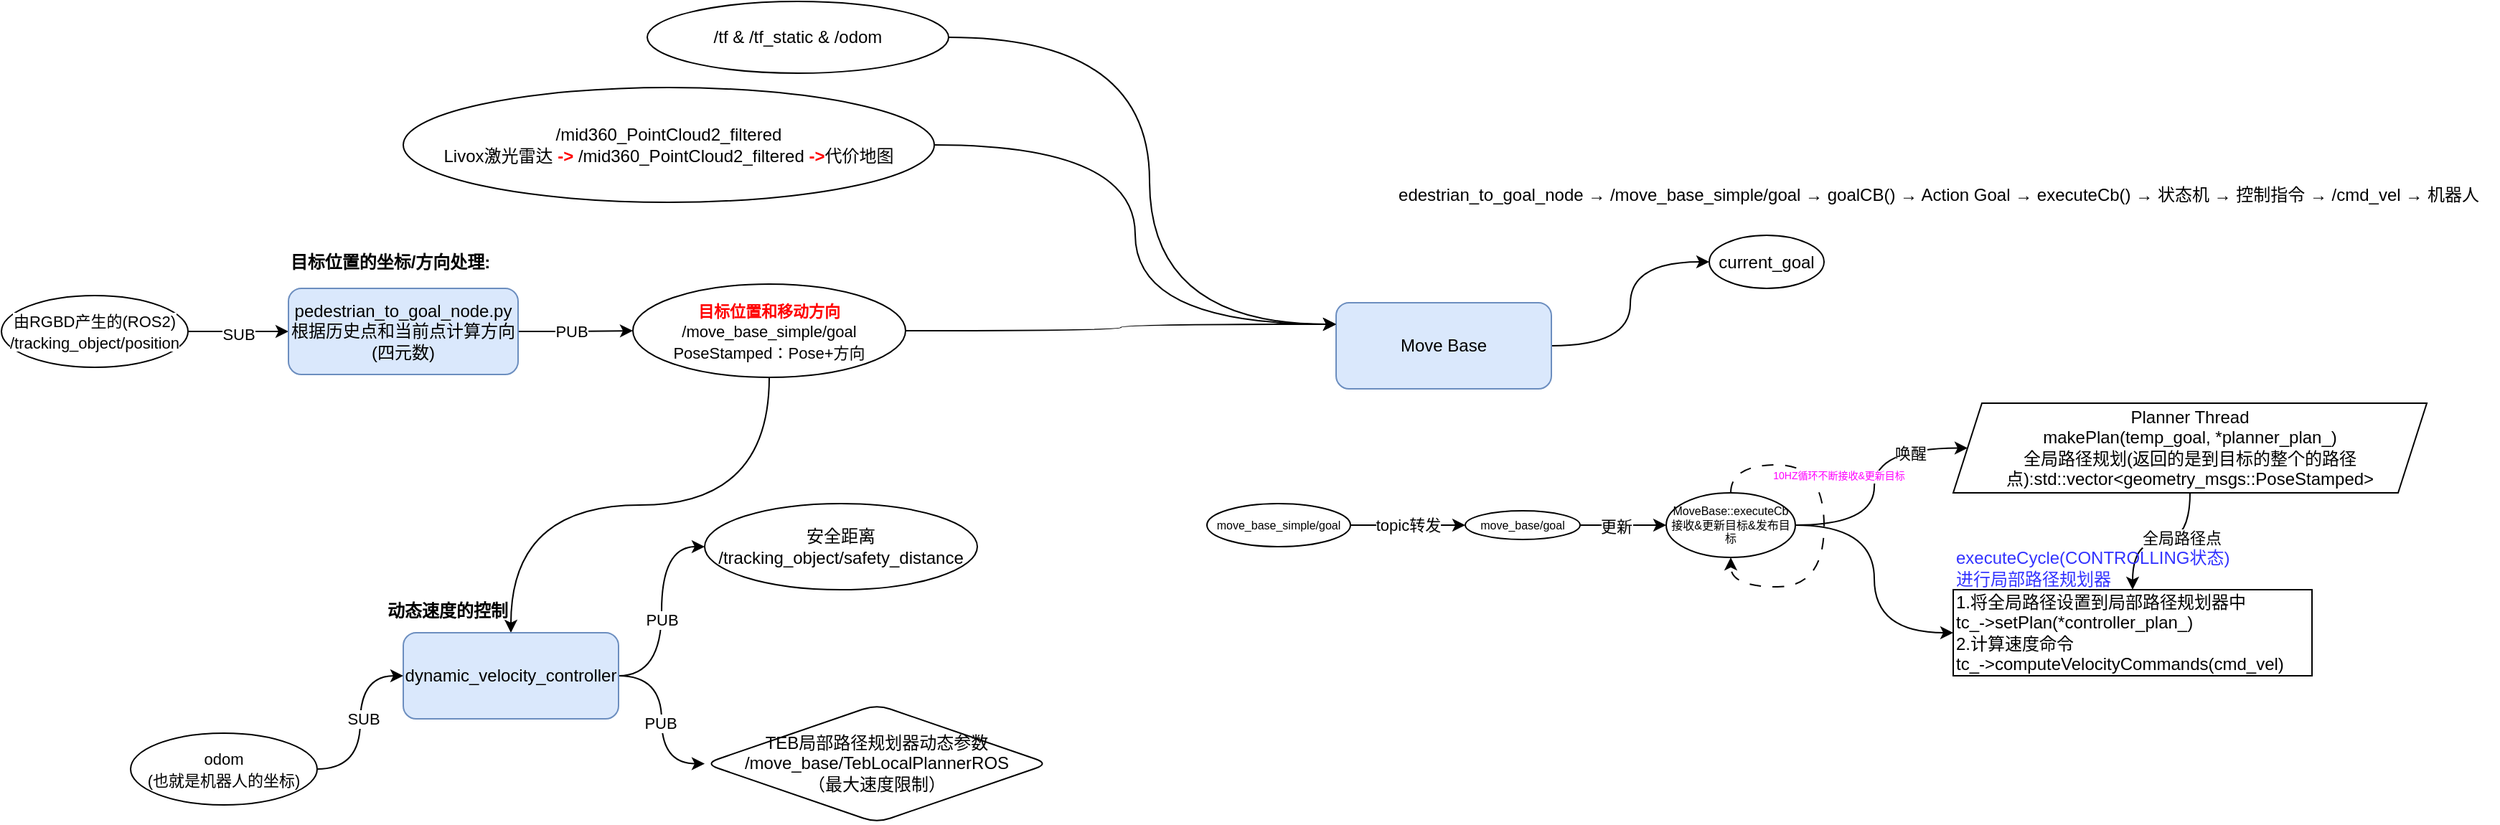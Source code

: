 <mxfile version="28.2.3">
  <diagram name="第 1 页" id="JocW46uq9P6UCGH1JRsc">
    <mxGraphModel dx="452" dy="255" grid="1" gridSize="10" guides="1" tooltips="1" connect="1" arrows="1" fold="1" page="1" pageScale="1" pageWidth="2339" pageHeight="3300" math="0" shadow="0">
      <root>
        <mxCell id="0" />
        <mxCell id="1" parent="0" />
        <mxCell id="tgirtB-t3Bg2d2rDa6on-3" style="edgeStyle=orthogonalEdgeStyle;curved=1;rounded=0;orthogonalLoop=1;jettySize=auto;html=1;exitX=0;exitY=0.5;exitDx=0;exitDy=0;startArrow=classic;startFill=1;endArrow=none;endFill=0;entryX=1;entryY=0.5;entryDx=0;entryDy=0;" parent="1" source="tgirtB-t3Bg2d2rDa6on-1" target="tgirtB-t3Bg2d2rDa6on-6" edge="1">
          <mxGeometry relative="1" as="geometry">
            <mxPoint x="170" y="240" as="targetPoint" />
          </mxGeometry>
        </mxCell>
        <mxCell id="tgirtB-t3Bg2d2rDa6on-8" value="SUB" style="edgeLabel;html=1;align=center;verticalAlign=middle;resizable=0;points=[];" parent="tgirtB-t3Bg2d2rDa6on-3" vertex="1" connectable="0">
          <mxGeometry x="0.008" y="2" relative="1" as="geometry">
            <mxPoint as="offset" />
          </mxGeometry>
        </mxCell>
        <mxCell id="tgirtB-t3Bg2d2rDa6on-5" style="edgeStyle=orthogonalEdgeStyle;curved=1;rounded=0;orthogonalLoop=1;jettySize=auto;html=1;exitX=1;exitY=0.5;exitDx=0;exitDy=0;entryX=0;entryY=0.5;entryDx=0;entryDy=0;" parent="1" source="tgirtB-t3Bg2d2rDa6on-1" target="tgirtB-t3Bg2d2rDa6on-7" edge="1">
          <mxGeometry relative="1" as="geometry">
            <mxPoint x="670" y="210" as="targetPoint" />
          </mxGeometry>
        </mxCell>
        <mxCell id="tgirtB-t3Bg2d2rDa6on-9" value="PUB" style="edgeLabel;html=1;align=center;verticalAlign=middle;resizable=0;points=[];" parent="tgirtB-t3Bg2d2rDa6on-5" vertex="1" connectable="0">
          <mxGeometry x="-0.125" y="2" relative="1" as="geometry">
            <mxPoint x="2" y="2" as="offset" />
          </mxGeometry>
        </mxCell>
        <mxCell id="tgirtB-t3Bg2d2rDa6on-1" value="pedestrian_to_goal_node.py&lt;br&gt;根据历史点和当前点计算方向(四元数)" style="rounded=1;whiteSpace=wrap;html=1;fillColor=#dae8fc;strokeColor=#6c8ebf;" parent="1" vertex="1">
          <mxGeometry x="390" y="210" width="160" height="60" as="geometry" />
        </mxCell>
        <mxCell id="tgirtB-t3Bg2d2rDa6on-6" value="&lt;span style=&quot;font-size: 11px; text-wrap-mode: nowrap; background-color: rgb(255, 255, 255);&quot;&gt;由RGBD产生的(ROS2)&lt;br&gt;/tracking_object/position&lt;/span&gt;" style="ellipse;whiteSpace=wrap;html=1;" parent="1" vertex="1">
          <mxGeometry x="190" y="215" width="130" height="50" as="geometry" />
        </mxCell>
        <mxCell id="tgirtB-t3Bg2d2rDa6on-30" style="edgeStyle=orthogonalEdgeStyle;curved=1;rounded=0;orthogonalLoop=1;jettySize=auto;html=1;exitX=0.5;exitY=1;exitDx=0;exitDy=0;entryX=0.5;entryY=0;entryDx=0;entryDy=0;" parent="1" source="tgirtB-t3Bg2d2rDa6on-7" target="tgirtB-t3Bg2d2rDa6on-10" edge="1">
          <mxGeometry relative="1" as="geometry" />
        </mxCell>
        <mxCell id="tgirtB-t3Bg2d2rDa6on-32" style="edgeStyle=orthogonalEdgeStyle;curved=1;rounded=0;orthogonalLoop=1;jettySize=auto;html=1;exitX=1;exitY=0.5;exitDx=0;exitDy=0;entryX=0;entryY=0.25;entryDx=0;entryDy=0;" parent="1" source="tgirtB-t3Bg2d2rDa6on-7" target="tgirtB-t3Bg2d2rDa6on-31" edge="1">
          <mxGeometry relative="1" as="geometry" />
        </mxCell>
        <mxCell id="tgirtB-t3Bg2d2rDa6on-7" value="&lt;span style=&quot;background-color: rgb(255, 255, 255);&quot;&gt;&lt;span style=&quot;font-size: 11px; text-wrap-mode: nowrap;&quot;&gt;&lt;font style=&quot;color: rgb(255, 0, 0);&quot;&gt;&lt;b&gt;目标位置和移动方向&lt;/b&gt;&lt;/font&gt;&lt;br&gt;/move_base_simple/goal&lt;/span&gt;&lt;br&gt;&lt;span style=&quot;font-size: 11px; text-wrap-mode: nowrap;&quot;&gt;PoseStamped：Pose+方向&lt;/span&gt;&lt;/span&gt;" style="ellipse;whiteSpace=wrap;html=1;" parent="1" vertex="1">
          <mxGeometry x="630" y="207" width="190" height="65" as="geometry" />
        </mxCell>
        <mxCell id="tgirtB-t3Bg2d2rDa6on-21" style="edgeStyle=orthogonalEdgeStyle;curved=1;rounded=0;orthogonalLoop=1;jettySize=auto;html=1;exitX=1;exitY=0.5;exitDx=0;exitDy=0;entryX=0;entryY=0.5;entryDx=0;entryDy=0;" parent="1" source="tgirtB-t3Bg2d2rDa6on-10" target="tgirtB-t3Bg2d2rDa6on-20" edge="1">
          <mxGeometry relative="1" as="geometry" />
        </mxCell>
        <mxCell id="tgirtB-t3Bg2d2rDa6on-27" value="PUB" style="edgeLabel;html=1;align=center;verticalAlign=middle;resizable=0;points=[];" parent="tgirtB-t3Bg2d2rDa6on-21" vertex="1" connectable="0">
          <mxGeometry x="-0.076" relative="1" as="geometry">
            <mxPoint as="offset" />
          </mxGeometry>
        </mxCell>
        <mxCell id="tgirtB-t3Bg2d2rDa6on-25" value="" style="edgeStyle=orthogonalEdgeStyle;curved=1;rounded=0;orthogonalLoop=1;jettySize=auto;html=1;" parent="1" source="tgirtB-t3Bg2d2rDa6on-10" target="tgirtB-t3Bg2d2rDa6on-24" edge="1">
          <mxGeometry relative="1" as="geometry" />
        </mxCell>
        <mxCell id="tgirtB-t3Bg2d2rDa6on-28" value="PUB" style="edgeLabel;html=1;align=center;verticalAlign=middle;resizable=0;points=[];" parent="tgirtB-t3Bg2d2rDa6on-25" vertex="1" connectable="0">
          <mxGeometry x="0.036" y="-1" relative="1" as="geometry">
            <mxPoint as="offset" />
          </mxGeometry>
        </mxCell>
        <mxCell id="tgirtB-t3Bg2d2rDa6on-10" value="dynamic_velocity_controller" style="rounded=1;whiteSpace=wrap;html=1;fillColor=#dae8fc;strokeColor=#6c8ebf;" parent="1" vertex="1">
          <mxGeometry x="470" y="450" width="150" height="60" as="geometry" />
        </mxCell>
        <mxCell id="tgirtB-t3Bg2d2rDa6on-16" style="edgeStyle=orthogonalEdgeStyle;curved=1;rounded=0;orthogonalLoop=1;jettySize=auto;html=1;exitX=1;exitY=0.5;exitDx=0;exitDy=0;entryX=0;entryY=0.5;entryDx=0;entryDy=0;" parent="1" source="tgirtB-t3Bg2d2rDa6on-15" target="tgirtB-t3Bg2d2rDa6on-10" edge="1">
          <mxGeometry relative="1" as="geometry" />
        </mxCell>
        <mxCell id="tgirtB-t3Bg2d2rDa6on-17" value="SUB" style="edgeLabel;html=1;align=center;verticalAlign=middle;resizable=0;points=[];" parent="tgirtB-t3Bg2d2rDa6on-16" vertex="1" connectable="0">
          <mxGeometry x="0.049" y="-2" relative="1" as="geometry">
            <mxPoint as="offset" />
          </mxGeometry>
        </mxCell>
        <mxCell id="tgirtB-t3Bg2d2rDa6on-15" value="&lt;div&gt;&lt;span style=&quot;font-size: 11px; text-wrap-mode: nowrap;&quot;&gt;odom&lt;/span&gt;&lt;/div&gt;&lt;div&gt;&lt;span style=&quot;font-size: 11px; text-wrap-mode: nowrap;&quot;&gt;(也就是机器人的坐标)&lt;/span&gt;&lt;/div&gt;" style="ellipse;whiteSpace=wrap;html=1;" parent="1" vertex="1">
          <mxGeometry x="280" y="520" width="130" height="50" as="geometry" />
        </mxCell>
        <mxCell id="tgirtB-t3Bg2d2rDa6on-19" value="目标位置的坐标/方向处理:" style="text;strokeColor=none;align=center;fillColor=none;html=1;verticalAlign=middle;whiteSpace=wrap;rounded=0;fontStyle=1" parent="1" vertex="1">
          <mxGeometry x="390" y="177" width="142" height="30" as="geometry" />
        </mxCell>
        <mxCell id="tgirtB-t3Bg2d2rDa6on-20" value="安全距离&lt;br&gt;/tracking_object/safety_distance" style="ellipse;whiteSpace=wrap;html=1;" parent="1" vertex="1">
          <mxGeometry x="680" y="360" width="190" height="60" as="geometry" />
        </mxCell>
        <mxCell id="tgirtB-t3Bg2d2rDa6on-24" value="TEB局部路径规划器动态参数&lt;br&gt;/move_base/TebLocalPlannerROS&lt;br&gt;（最大速度限制）" style="rhombus;whiteSpace=wrap;html=1;rounded=1;" parent="1" vertex="1">
          <mxGeometry x="680" y="500" width="240" height="82.5" as="geometry" />
        </mxCell>
        <mxCell id="tgirtB-t3Bg2d2rDa6on-29" value="动态速度的控制" style="text;strokeColor=none;align=center;fillColor=none;html=1;verticalAlign=middle;whiteSpace=wrap;rounded=0;fontStyle=1" parent="1" vertex="1">
          <mxGeometry x="430" y="420" width="142" height="30" as="geometry" />
        </mxCell>
        <mxCell id="bKKhn9Pamj0dwOwQ77PS-11" style="edgeStyle=orthogonalEdgeStyle;curved=1;rounded=0;orthogonalLoop=1;jettySize=auto;html=1;exitX=1;exitY=0.5;exitDx=0;exitDy=0;entryX=0;entryY=0.5;entryDx=0;entryDy=0;" edge="1" parent="1" source="tgirtB-t3Bg2d2rDa6on-31" target="bKKhn9Pamj0dwOwQ77PS-10">
          <mxGeometry relative="1" as="geometry" />
        </mxCell>
        <mxCell id="tgirtB-t3Bg2d2rDa6on-31" value="Move Base" style="rounded=1;whiteSpace=wrap;html=1;fillColor=#dae8fc;strokeColor=#6c8ebf;" parent="1" vertex="1">
          <mxGeometry x="1120" y="220" width="150" height="60" as="geometry" />
        </mxCell>
        <mxCell id="tgirtB-t3Bg2d2rDa6on-34" style="edgeStyle=orthogonalEdgeStyle;curved=1;rounded=0;orthogonalLoop=1;jettySize=auto;html=1;exitX=1;exitY=0.5;exitDx=0;exitDy=0;entryX=0;entryY=0.25;entryDx=0;entryDy=0;" parent="1" source="tgirtB-t3Bg2d2rDa6on-33" target="tgirtB-t3Bg2d2rDa6on-31" edge="1">
          <mxGeometry relative="1" as="geometry" />
        </mxCell>
        <mxCell id="tgirtB-t3Bg2d2rDa6on-33" value="/mid360_PointCloud2_filtered&lt;br&gt;Livox激光雷达 &lt;b&gt;&lt;font style=&quot;color: rgb(255, 0, 0);&quot;&gt;-&amp;gt;&lt;/font&gt;&lt;/b&gt; /mid360_PointCloud2_filtered &lt;b&gt;&lt;font style=&quot;color: rgb(255, 0, 0);&quot;&gt;-&amp;gt;&lt;/font&gt;&lt;/b&gt;代价地图" style="ellipse;whiteSpace=wrap;html=1;" parent="1" vertex="1">
          <mxGeometry x="470" y="70" width="370" height="80" as="geometry" />
        </mxCell>
        <mxCell id="tgirtB-t3Bg2d2rDa6on-36" style="edgeStyle=orthogonalEdgeStyle;curved=1;rounded=0;orthogonalLoop=1;jettySize=auto;html=1;exitX=1;exitY=0.5;exitDx=0;exitDy=0;entryX=0;entryY=0.25;entryDx=0;entryDy=0;" parent="1" source="tgirtB-t3Bg2d2rDa6on-35" target="tgirtB-t3Bg2d2rDa6on-31" edge="1">
          <mxGeometry relative="1" as="geometry">
            <Array as="points">
              <mxPoint x="990" y="35" />
              <mxPoint x="990" y="235" />
            </Array>
          </mxGeometry>
        </mxCell>
        <mxCell id="tgirtB-t3Bg2d2rDa6on-35" value="/tf &amp;amp; /tf_static &amp;amp; /odom" style="ellipse;whiteSpace=wrap;html=1;" parent="1" vertex="1">
          <mxGeometry x="640" y="10" width="210" height="50" as="geometry" />
        </mxCell>
        <mxCell id="tgirtB-t3Bg2d2rDa6on-37" value="edestrian_to_goal_node → /move_base_simple/goal → goalCB() → Action Goal → executeCb() → 状态机 → 控制指令 → /cmd_vel → 机器人" style="text;strokeColor=none;align=center;fillColor=none;html=1;verticalAlign=middle;whiteSpace=wrap;rounded=0;" parent="1" vertex="1">
          <mxGeometry x="1150" y="130" width="780" height="30" as="geometry" />
        </mxCell>
        <mxCell id="bKKhn9Pamj0dwOwQ77PS-5" value="" style="edgeStyle=orthogonalEdgeStyle;rounded=0;orthogonalLoop=1;jettySize=auto;html=1;curved=1;" edge="1" parent="1" source="bKKhn9Pamj0dwOwQ77PS-2" target="bKKhn9Pamj0dwOwQ77PS-4">
          <mxGeometry relative="1" as="geometry" />
        </mxCell>
        <mxCell id="bKKhn9Pamj0dwOwQ77PS-6" value="topic转发" style="edgeLabel;html=1;align=center;verticalAlign=middle;resizable=0;points=[];" vertex="1" connectable="0" parent="bKKhn9Pamj0dwOwQ77PS-5">
          <mxGeometry x="-0.013" relative="1" as="geometry">
            <mxPoint as="offset" />
          </mxGeometry>
        </mxCell>
        <mxCell id="bKKhn9Pamj0dwOwQ77PS-2" value="move_base_simple/goal" style="ellipse;whiteSpace=wrap;html=1;fontSize=8;" vertex="1" parent="1">
          <mxGeometry x="1030" y="360" width="100" height="30" as="geometry" />
        </mxCell>
        <mxCell id="bKKhn9Pamj0dwOwQ77PS-8" value="" style="edgeStyle=orthogonalEdgeStyle;curved=1;rounded=0;orthogonalLoop=1;jettySize=auto;html=1;" edge="1" parent="1" source="bKKhn9Pamj0dwOwQ77PS-4" target="bKKhn9Pamj0dwOwQ77PS-7">
          <mxGeometry relative="1" as="geometry" />
        </mxCell>
        <mxCell id="bKKhn9Pamj0dwOwQ77PS-9" value="更新" style="edgeLabel;html=1;align=center;verticalAlign=middle;resizable=0;points=[];" vertex="1" connectable="0" parent="bKKhn9Pamj0dwOwQ77PS-8">
          <mxGeometry x="-0.177" y="-1" relative="1" as="geometry">
            <mxPoint as="offset" />
          </mxGeometry>
        </mxCell>
        <mxCell id="bKKhn9Pamj0dwOwQ77PS-4" value="move_base/goal" style="ellipse;whiteSpace=wrap;html=1;fontSize=8;" vertex="1" parent="1">
          <mxGeometry x="1210" y="365" width="80" height="20" as="geometry" />
        </mxCell>
        <mxCell id="bKKhn9Pamj0dwOwQ77PS-20" style="edgeStyle=orthogonalEdgeStyle;curved=1;rounded=0;orthogonalLoop=1;jettySize=auto;html=1;exitX=1;exitY=0.5;exitDx=0;exitDy=0;entryX=0;entryY=0.5;entryDx=0;entryDy=0;" edge="1" parent="1" source="bKKhn9Pamj0dwOwQ77PS-7" target="bKKhn9Pamj0dwOwQ77PS-13">
          <mxGeometry relative="1" as="geometry" />
        </mxCell>
        <mxCell id="bKKhn9Pamj0dwOwQ77PS-21" value="唤醒" style="edgeLabel;html=1;align=center;verticalAlign=middle;resizable=0;points=[];" vertex="1" connectable="0" parent="bKKhn9Pamj0dwOwQ77PS-20">
          <mxGeometry x="0.536" y="-3" relative="1" as="geometry">
            <mxPoint as="offset" />
          </mxGeometry>
        </mxCell>
        <mxCell id="bKKhn9Pamj0dwOwQ77PS-23" style="edgeStyle=orthogonalEdgeStyle;curved=1;rounded=0;orthogonalLoop=1;jettySize=auto;html=1;exitX=1;exitY=0.5;exitDx=0;exitDy=0;entryX=0;entryY=0.5;entryDx=0;entryDy=0;" edge="1" parent="1" source="bKKhn9Pamj0dwOwQ77PS-7" target="bKKhn9Pamj0dwOwQ77PS-22">
          <mxGeometry relative="1" as="geometry" />
        </mxCell>
        <mxCell id="bKKhn9Pamj0dwOwQ77PS-7" value="MoveBase::executeCb&lt;br&gt;接收&amp;amp;更新目标&amp;amp;发布目标" style="ellipse;whiteSpace=wrap;html=1;fontSize=8;" vertex="1" parent="1">
          <mxGeometry x="1350" y="352.5" width="90" height="45" as="geometry" />
        </mxCell>
        <mxCell id="bKKhn9Pamj0dwOwQ77PS-10" value="current_goal" style="ellipse;whiteSpace=wrap;html=1;" vertex="1" parent="1">
          <mxGeometry x="1380" y="173" width="80" height="37" as="geometry" />
        </mxCell>
        <mxCell id="bKKhn9Pamj0dwOwQ77PS-24" style="edgeStyle=orthogonalEdgeStyle;curved=1;rounded=0;orthogonalLoop=1;jettySize=auto;html=1;exitX=0.5;exitY=1;exitDx=0;exitDy=0;" edge="1" parent="1" source="bKKhn9Pamj0dwOwQ77PS-13" target="bKKhn9Pamj0dwOwQ77PS-22">
          <mxGeometry relative="1" as="geometry" />
        </mxCell>
        <mxCell id="bKKhn9Pamj0dwOwQ77PS-27" value="全局路径点" style="edgeLabel;html=1;align=center;verticalAlign=middle;resizable=0;points=[];" vertex="1" connectable="0" parent="bKKhn9Pamj0dwOwQ77PS-24">
          <mxGeometry x="-0.257" y="-3" relative="1" as="geometry">
            <mxPoint as="offset" />
          </mxGeometry>
        </mxCell>
        <mxCell id="bKKhn9Pamj0dwOwQ77PS-13" value="Planner Thread&lt;br&gt;makePlan(temp_goal, *planner_plan_)&lt;br&gt;全局路径规划(返回的是到目标的整个的路径点):std::vector&amp;lt;geometry_msgs::PoseStamped&amp;gt;" style="shape=parallelogram;perimeter=parallelogramPerimeter;whiteSpace=wrap;html=1;fixedSize=1;" vertex="1" parent="1">
          <mxGeometry x="1550" y="290" width="330" height="62.5" as="geometry" />
        </mxCell>
        <mxCell id="bKKhn9Pamj0dwOwQ77PS-17" style="edgeStyle=orthogonalEdgeStyle;curved=1;rounded=0;orthogonalLoop=1;jettySize=auto;html=1;exitX=0.5;exitY=0;exitDx=0;exitDy=0;dashed=1;dashPattern=8 8;" edge="1" parent="1" source="bKKhn9Pamj0dwOwQ77PS-7" target="bKKhn9Pamj0dwOwQ77PS-7">
          <mxGeometry relative="1" as="geometry">
            <Array as="points">
              <mxPoint x="1395" y="333" />
              <mxPoint x="1460" y="333" />
              <mxPoint x="1460" y="418" />
              <mxPoint x="1395" y="418" />
            </Array>
          </mxGeometry>
        </mxCell>
        <mxCell id="bKKhn9Pamj0dwOwQ77PS-18" value="10HZ循环不断接收&amp;amp;更新目标" style="edgeLabel;html=1;align=center;verticalAlign=middle;resizable=0;points=[];fontSize=7;fontColor=#FF00FF;" vertex="1" connectable="0" parent="bKKhn9Pamj0dwOwQ77PS-17">
          <mxGeometry x="-0.264" y="-9" relative="1" as="geometry">
            <mxPoint x="19" y="-2" as="offset" />
          </mxGeometry>
        </mxCell>
        <mxCell id="bKKhn9Pamj0dwOwQ77PS-22" value="1.将全局路径设置到局部路径规划器中&lt;br&gt;tc_-&amp;gt;setPlan(*controller_plan_)&lt;br&gt;2.计算速度命令&lt;br&gt;tc_-&amp;gt;computeVelocityCommands(cmd_vel)" style="rounded=0;whiteSpace=wrap;html=1;align=left;" vertex="1" parent="1">
          <mxGeometry x="1550" y="420" width="250" height="60" as="geometry" />
        </mxCell>
        <mxCell id="bKKhn9Pamj0dwOwQ77PS-26" value="executeCycle(CONTROLLING状态)&lt;br&gt;进行局部路径规划器" style="text;strokeColor=none;align=left;fillColor=none;html=1;verticalAlign=middle;whiteSpace=wrap;rounded=0;fontColor=#3333FF;" vertex="1" parent="1">
          <mxGeometry x="1550" y="390" width="220" height="30" as="geometry" />
        </mxCell>
      </root>
    </mxGraphModel>
  </diagram>
</mxfile>
